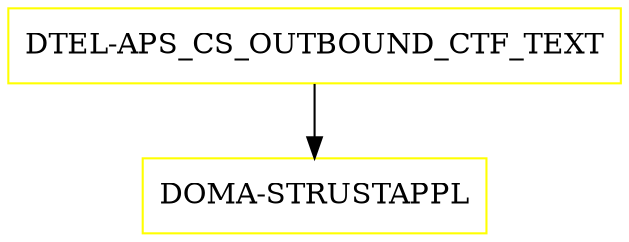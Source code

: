 digraph G {
  "DTEL-APS_CS_OUTBOUND_CTF_TEXT" [shape=box,color=yellow];
  "DOMA-STRUSTAPPL" [shape=box,color=yellow,URL="./DOMA_STRUSTAPPL.html"];
  "DTEL-APS_CS_OUTBOUND_CTF_TEXT" -> "DOMA-STRUSTAPPL";
}
